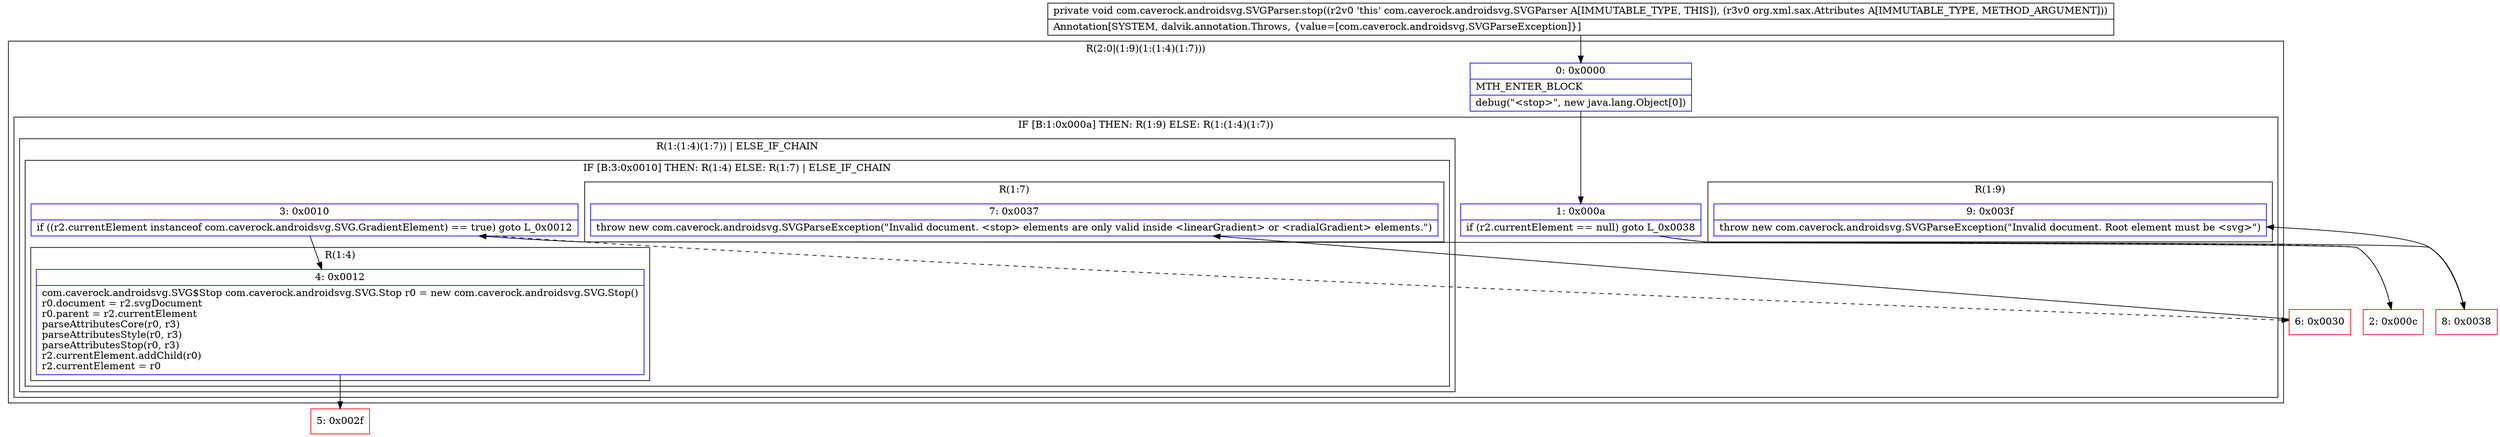 digraph "CFG forcom.caverock.androidsvg.SVGParser.stop(Lorg\/xml\/sax\/Attributes;)V" {
subgraph cluster_Region_2058850607 {
label = "R(2:0|(1:9)(1:(1:4)(1:7)))";
node [shape=record,color=blue];
Node_0 [shape=record,label="{0\:\ 0x0000|MTH_ENTER_BLOCK\l|debug(\"\<stop\>\", new java.lang.Object[0])\l}"];
subgraph cluster_IfRegion_935958058 {
label = "IF [B:1:0x000a] THEN: R(1:9) ELSE: R(1:(1:4)(1:7))";
node [shape=record,color=blue];
Node_1 [shape=record,label="{1\:\ 0x000a|if (r2.currentElement == null) goto L_0x0038\l}"];
subgraph cluster_Region_1186265366 {
label = "R(1:9)";
node [shape=record,color=blue];
Node_9 [shape=record,label="{9\:\ 0x003f|throw new com.caverock.androidsvg.SVGParseException(\"Invalid document. Root element must be \<svg\>\")\l}"];
}
subgraph cluster_Region_559537032 {
label = "R(1:(1:4)(1:7)) | ELSE_IF_CHAIN\l";
node [shape=record,color=blue];
subgraph cluster_IfRegion_1738606693 {
label = "IF [B:3:0x0010] THEN: R(1:4) ELSE: R(1:7) | ELSE_IF_CHAIN\l";
node [shape=record,color=blue];
Node_3 [shape=record,label="{3\:\ 0x0010|if ((r2.currentElement instanceof com.caverock.androidsvg.SVG.GradientElement) == true) goto L_0x0012\l}"];
subgraph cluster_Region_875167207 {
label = "R(1:4)";
node [shape=record,color=blue];
Node_4 [shape=record,label="{4\:\ 0x0012|com.caverock.androidsvg.SVG$Stop com.caverock.androidsvg.SVG.Stop r0 = new com.caverock.androidsvg.SVG.Stop()\lr0.document = r2.svgDocument\lr0.parent = r2.currentElement\lparseAttributesCore(r0, r3)\lparseAttributesStyle(r0, r3)\lparseAttributesStop(r0, r3)\lr2.currentElement.addChild(r0)\lr2.currentElement = r0\l}"];
}
subgraph cluster_Region_480422525 {
label = "R(1:7)";
node [shape=record,color=blue];
Node_7 [shape=record,label="{7\:\ 0x0037|throw new com.caverock.androidsvg.SVGParseException(\"Invalid document. \<stop\> elements are only valid inside \<linearGradient\> or \<radialGradient\> elements.\")\l}"];
}
}
}
}
}
Node_2 [shape=record,color=red,label="{2\:\ 0x000c}"];
Node_5 [shape=record,color=red,label="{5\:\ 0x002f}"];
Node_6 [shape=record,color=red,label="{6\:\ 0x0030}"];
Node_8 [shape=record,color=red,label="{8\:\ 0x0038}"];
MethodNode[shape=record,label="{private void com.caverock.androidsvg.SVGParser.stop((r2v0 'this' com.caverock.androidsvg.SVGParser A[IMMUTABLE_TYPE, THIS]), (r3v0 org.xml.sax.Attributes A[IMMUTABLE_TYPE, METHOD_ARGUMENT]))  | Annotation[SYSTEM, dalvik.annotation.Throws, \{value=[com.caverock.androidsvg.SVGParseException]\}]\l}"];
MethodNode -> Node_0;
Node_0 -> Node_1;
Node_1 -> Node_2[style=dashed];
Node_1 -> Node_8;
Node_3 -> Node_4;
Node_3 -> Node_6[style=dashed];
Node_4 -> Node_5;
Node_2 -> Node_3;
Node_6 -> Node_7;
Node_8 -> Node_9;
}


